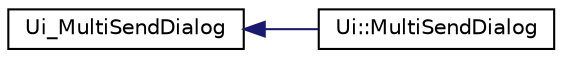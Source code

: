 digraph "Graphical Class Hierarchy"
{
 // LATEX_PDF_SIZE
  edge [fontname="Helvetica",fontsize="10",labelfontname="Helvetica",labelfontsize="10"];
  node [fontname="Helvetica",fontsize="10",shape=record];
  rankdir="LR";
  Node0 [label="Ui_MultiSendDialog",height=0.2,width=0.4,color="black", fillcolor="white", style="filled",URL="$class_ui___multi_send_dialog.html",tooltip=" "];
  Node0 -> Node1 [dir="back",color="midnightblue",fontsize="10",style="solid",fontname="Helvetica"];
  Node1 [label="Ui::MultiSendDialog",height=0.2,width=0.4,color="black", fillcolor="white", style="filled",URL="$class_ui_1_1_multi_send_dialog.html",tooltip=" "];
}
